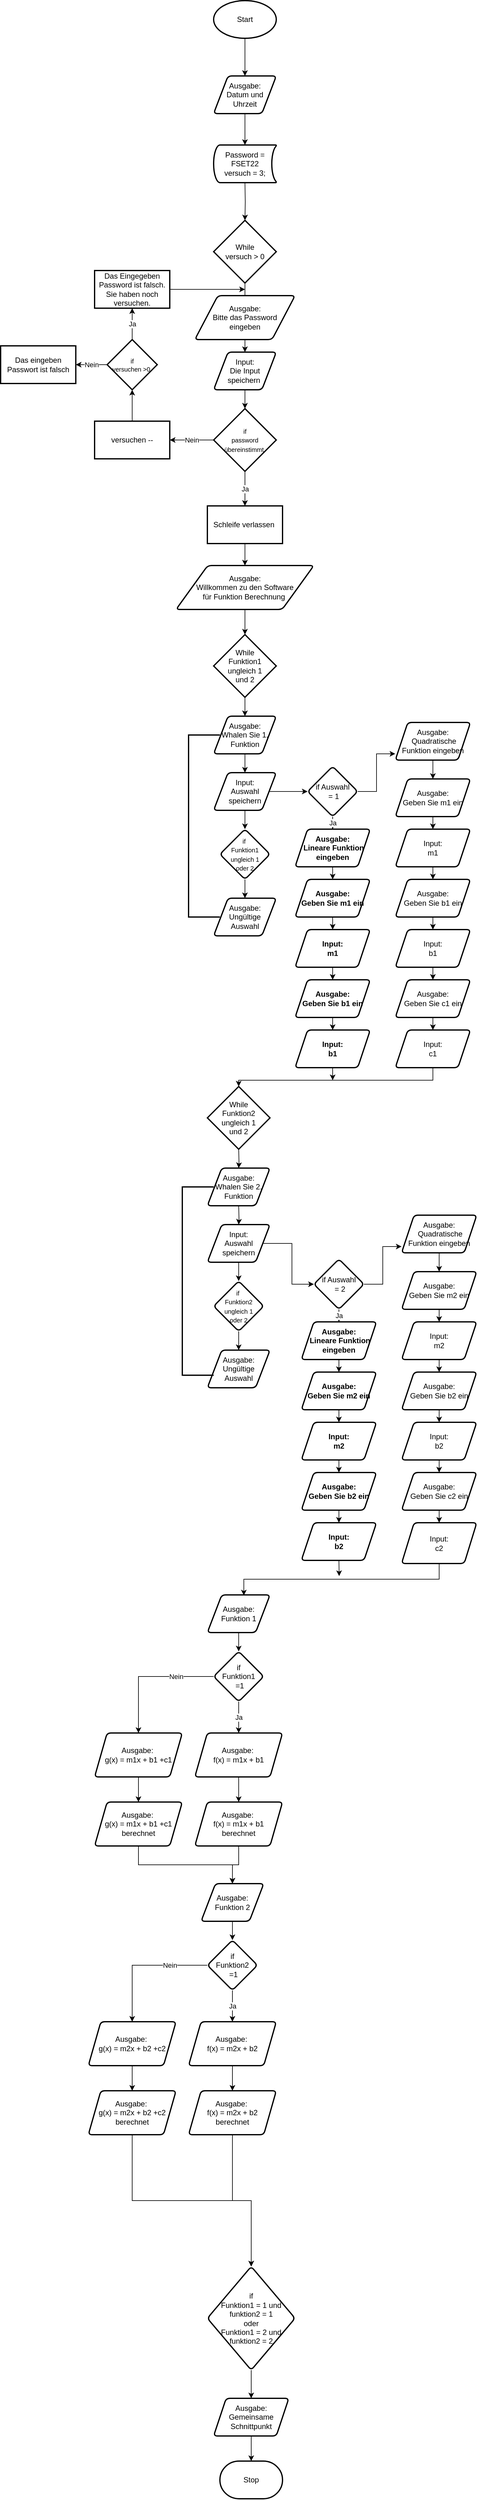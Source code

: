<mxfile version="22.1.11" type="github">
  <diagram id="C5RBs43oDa-KdzZeNtuy" name="Page-1">
    <mxGraphModel dx="954" dy="647" grid="1" gridSize="10" guides="1" tooltips="1" connect="1" arrows="1" fold="1" page="1" pageScale="1" pageWidth="827" pageHeight="1169" math="0" shadow="0">
      <root>
        <mxCell id="WIyWlLk6GJQsqaUBKTNV-0" />
        <mxCell id="WIyWlLk6GJQsqaUBKTNV-1" parent="WIyWlLk6GJQsqaUBKTNV-0" />
        <mxCell id="R0gnXD8ZNua9yusy4dfu-2" value="" style="edgeStyle=orthogonalEdgeStyle;rounded=0;orthogonalLoop=1;jettySize=auto;html=1;" edge="1" parent="WIyWlLk6GJQsqaUBKTNV-1" source="R0gnXD8ZNua9yusy4dfu-3">
          <mxGeometry relative="1" as="geometry">
            <mxPoint x="424" y="520" as="targetPoint" />
          </mxGeometry>
        </mxCell>
        <mxCell id="R0gnXD8ZNua9yusy4dfu-10" value="" style="edgeStyle=orthogonalEdgeStyle;rounded=0;orthogonalLoop=1;jettySize=auto;html=1;" edge="1" parent="WIyWlLk6GJQsqaUBKTNV-1" target="R0gnXD8ZNua9yusy4dfu-6">
          <mxGeometry relative="1" as="geometry">
            <mxPoint x="424" y="330" as="sourcePoint" />
          </mxGeometry>
        </mxCell>
        <mxCell id="R0gnXD8ZNua9yusy4dfu-5" value="" style="edgeStyle=orthogonalEdgeStyle;rounded=0;orthogonalLoop=1;jettySize=auto;html=1;" edge="1" parent="WIyWlLk6GJQsqaUBKTNV-1" source="R0gnXD8ZNua9yusy4dfu-7">
          <mxGeometry relative="1" as="geometry">
            <mxPoint x="424" y="690" as="targetPoint" />
          </mxGeometry>
        </mxCell>
        <mxCell id="R0gnXD8ZNua9yusy4dfu-6" value="While &lt;br&gt;versuch &amp;gt; 0" style="strokeWidth=2;html=1;shape=mxgraph.flowchart.decision;whiteSpace=wrap;" vertex="1" parent="WIyWlLk6GJQsqaUBKTNV-1">
          <mxGeometry x="374" y="390" width="100" height="100" as="geometry" />
        </mxCell>
        <mxCell id="R0gnXD8ZNua9yusy4dfu-8" value="" style="edgeStyle=orthogonalEdgeStyle;rounded=0;orthogonalLoop=1;jettySize=auto;html=1;" edge="1" parent="WIyWlLk6GJQsqaUBKTNV-1" source="R0gnXD8ZNua9yusy4dfu-3" target="R0gnXD8ZNua9yusy4dfu-7">
          <mxGeometry relative="1" as="geometry">
            <mxPoint x="424" y="580" as="sourcePoint" />
            <mxPoint x="434" y="750" as="targetPoint" />
          </mxGeometry>
        </mxCell>
        <mxCell id="R0gnXD8ZNua9yusy4dfu-7" value="Input:&lt;br&gt;Die Input speichern&amp;nbsp;" style="shape=parallelogram;html=1;strokeWidth=2;perimeter=parallelogramPerimeter;whiteSpace=wrap;rounded=1;arcSize=12;size=0.23;" vertex="1" parent="WIyWlLk6GJQsqaUBKTNV-1">
          <mxGeometry x="374" y="600" width="100" height="60" as="geometry" />
        </mxCell>
        <mxCell id="R0gnXD8ZNua9yusy4dfu-3" value="Ausgabe:&lt;br&gt;Bitte das Password &lt;br&gt;eingeben" style="shape=parallelogram;html=1;strokeWidth=2;perimeter=parallelogramPerimeter;whiteSpace=wrap;rounded=1;arcSize=12;size=0.23;" vertex="1" parent="WIyWlLk6GJQsqaUBKTNV-1">
          <mxGeometry x="344" y="510" width="160" height="70" as="geometry" />
        </mxCell>
        <mxCell id="R0gnXD8ZNua9yusy4dfu-13" value="Ja" style="edgeStyle=orthogonalEdgeStyle;rounded=0;orthogonalLoop=1;jettySize=auto;html=1;" edge="1" parent="WIyWlLk6GJQsqaUBKTNV-1" source="R0gnXD8ZNua9yusy4dfu-11" target="R0gnXD8ZNua9yusy4dfu-12">
          <mxGeometry relative="1" as="geometry" />
        </mxCell>
        <mxCell id="R0gnXD8ZNua9yusy4dfu-15" value="Nein" style="edgeStyle=orthogonalEdgeStyle;rounded=0;orthogonalLoop=1;jettySize=auto;html=1;" edge="1" parent="WIyWlLk6GJQsqaUBKTNV-1" source="R0gnXD8ZNua9yusy4dfu-11" target="R0gnXD8ZNua9yusy4dfu-14">
          <mxGeometry relative="1" as="geometry" />
        </mxCell>
        <mxCell id="R0gnXD8ZNua9yusy4dfu-11" value="&lt;font style=&quot;font-size: 10px;&quot;&gt;if&lt;br&gt;password übereinstimmt&amp;nbsp;&lt;/font&gt;" style="strokeWidth=2;html=1;shape=mxgraph.flowchart.decision;whiteSpace=wrap;" vertex="1" parent="WIyWlLk6GJQsqaUBKTNV-1">
          <mxGeometry x="374" y="690" width="100" height="100" as="geometry" />
        </mxCell>
        <mxCell id="R0gnXD8ZNua9yusy4dfu-24" value="" style="edgeStyle=orthogonalEdgeStyle;rounded=0;orthogonalLoop=1;jettySize=auto;html=1;" edge="1" parent="WIyWlLk6GJQsqaUBKTNV-1" source="R0gnXD8ZNua9yusy4dfu-12" target="R0gnXD8ZNua9yusy4dfu-23">
          <mxGeometry relative="1" as="geometry" />
        </mxCell>
        <mxCell id="R0gnXD8ZNua9yusy4dfu-12" value="Schleife verlassen&amp;nbsp;" style="whiteSpace=wrap;html=1;strokeWidth=2;" vertex="1" parent="WIyWlLk6GJQsqaUBKTNV-1">
          <mxGeometry x="364" y="845" width="120" height="60" as="geometry" />
        </mxCell>
        <mxCell id="R0gnXD8ZNua9yusy4dfu-17" value="" style="edgeStyle=orthogonalEdgeStyle;rounded=0;orthogonalLoop=1;jettySize=auto;html=1;" edge="1" parent="WIyWlLk6GJQsqaUBKTNV-1" source="R0gnXD8ZNua9yusy4dfu-14" target="R0gnXD8ZNua9yusy4dfu-16">
          <mxGeometry relative="1" as="geometry" />
        </mxCell>
        <mxCell id="R0gnXD8ZNua9yusy4dfu-14" value="versuchen --" style="whiteSpace=wrap;html=1;strokeWidth=2;" vertex="1" parent="WIyWlLk6GJQsqaUBKTNV-1">
          <mxGeometry x="184" y="710" width="120" height="60" as="geometry" />
        </mxCell>
        <mxCell id="R0gnXD8ZNua9yusy4dfu-19" value="Ja" style="edgeStyle=orthogonalEdgeStyle;rounded=0;orthogonalLoop=1;jettySize=auto;html=1;" edge="1" parent="WIyWlLk6GJQsqaUBKTNV-1" source="R0gnXD8ZNua9yusy4dfu-16" target="R0gnXD8ZNua9yusy4dfu-18">
          <mxGeometry relative="1" as="geometry" />
        </mxCell>
        <mxCell id="R0gnXD8ZNua9yusy4dfu-21" value="Nein" style="edgeStyle=orthogonalEdgeStyle;rounded=0;orthogonalLoop=1;jettySize=auto;html=1;" edge="1" parent="WIyWlLk6GJQsqaUBKTNV-1" source="R0gnXD8ZNua9yusy4dfu-16" target="R0gnXD8ZNua9yusy4dfu-20">
          <mxGeometry relative="1" as="geometry" />
        </mxCell>
        <mxCell id="R0gnXD8ZNua9yusy4dfu-16" value="&lt;div style=&quot;&quot;&gt;&lt;span style=&quot;font-size: 10px;&quot;&gt;if&lt;/span&gt;&lt;/div&gt;&lt;font style=&quot;font-size: 10px;&quot;&gt;&lt;div style=&quot;&quot;&gt;versuchen &amp;gt;0&amp;nbsp;&lt;/div&gt;&lt;/font&gt;" style="rhombus;whiteSpace=wrap;html=1;strokeWidth=2;align=center;" vertex="1" parent="WIyWlLk6GJQsqaUBKTNV-1">
          <mxGeometry x="204" y="580" width="80" height="80" as="geometry" />
        </mxCell>
        <mxCell id="R0gnXD8ZNua9yusy4dfu-22" style="edgeStyle=orthogonalEdgeStyle;rounded=0;orthogonalLoop=1;jettySize=auto;html=1;" edge="1" parent="WIyWlLk6GJQsqaUBKTNV-1" source="R0gnXD8ZNua9yusy4dfu-18">
          <mxGeometry relative="1" as="geometry">
            <mxPoint x="424" y="500" as="targetPoint" />
          </mxGeometry>
        </mxCell>
        <mxCell id="R0gnXD8ZNua9yusy4dfu-18" value="Das Eingegeben Password ist falsch. Sie haben noch versuchen." style="whiteSpace=wrap;html=1;strokeWidth=2;" vertex="1" parent="WIyWlLk6GJQsqaUBKTNV-1">
          <mxGeometry x="184" y="470" width="120" height="60" as="geometry" />
        </mxCell>
        <mxCell id="R0gnXD8ZNua9yusy4dfu-20" value="Das eingeben Passwort ist falsch&lt;br&gt;" style="whiteSpace=wrap;html=1;strokeWidth=2;" vertex="1" parent="WIyWlLk6GJQsqaUBKTNV-1">
          <mxGeometry x="34" y="590" width="120" height="60" as="geometry" />
        </mxCell>
        <mxCell id="R0gnXD8ZNua9yusy4dfu-26" value="" style="edgeStyle=orthogonalEdgeStyle;rounded=0;orthogonalLoop=1;jettySize=auto;html=1;" edge="1" parent="WIyWlLk6GJQsqaUBKTNV-1" source="R0gnXD8ZNua9yusy4dfu-23" target="R0gnXD8ZNua9yusy4dfu-25">
          <mxGeometry relative="1" as="geometry" />
        </mxCell>
        <mxCell id="R0gnXD8ZNua9yusy4dfu-23" value="&lt;font style=&quot;font-size: 12px;&quot;&gt;Ausgabe:&lt;br&gt;Willkommen zu den Software &lt;br&gt;für Funktion Berechnung&amp;nbsp;&lt;/font&gt;" style="shape=parallelogram;html=1;strokeWidth=2;perimeter=parallelogramPerimeter;whiteSpace=wrap;rounded=1;arcSize=12;size=0.23;" vertex="1" parent="WIyWlLk6GJQsqaUBKTNV-1">
          <mxGeometry x="314" y="940" width="220" height="70" as="geometry" />
        </mxCell>
        <mxCell id="R0gnXD8ZNua9yusy4dfu-28" value="" style="edgeStyle=orthogonalEdgeStyle;rounded=0;orthogonalLoop=1;jettySize=auto;html=1;" edge="1" parent="WIyWlLk6GJQsqaUBKTNV-1" source="R0gnXD8ZNua9yusy4dfu-25" target="R0gnXD8ZNua9yusy4dfu-27">
          <mxGeometry relative="1" as="geometry" />
        </mxCell>
        <mxCell id="R0gnXD8ZNua9yusy4dfu-25" value="&lt;font style=&quot;font-size: 12px;&quot;&gt;While &lt;br&gt;Funktion1&lt;br&gt;&lt;/font&gt;&lt;div style=&quot;&quot;&gt;&lt;font style=&quot;font-size: 12px;&quot;&gt;ungleich 1&lt;/font&gt;&lt;/div&gt;&lt;div style=&quot;&quot;&gt;&lt;font style=&quot;font-size: 12px;&quot;&gt;&amp;nbsp;und 2&amp;nbsp;&lt;/font&gt;&lt;/div&gt;" style="strokeWidth=2;html=1;shape=mxgraph.flowchart.decision;whiteSpace=wrap;align=center;" vertex="1" parent="WIyWlLk6GJQsqaUBKTNV-1">
          <mxGeometry x="374" y="1050" width="100" height="100" as="geometry" />
        </mxCell>
        <mxCell id="R0gnXD8ZNua9yusy4dfu-33" value="" style="edgeStyle=orthogonalEdgeStyle;rounded=0;orthogonalLoop=1;jettySize=auto;html=1;" edge="1" parent="WIyWlLk6GJQsqaUBKTNV-1" source="R0gnXD8ZNua9yusy4dfu-36" target="R0gnXD8ZNua9yusy4dfu-32">
          <mxGeometry relative="1" as="geometry" />
        </mxCell>
        <mxCell id="R0gnXD8ZNua9yusy4dfu-27" value="Ausgabe:&lt;br&gt;Whalen Sie 1. Funktion&lt;br&gt;" style="shape=parallelogram;html=1;strokeWidth=2;perimeter=parallelogramPerimeter;whiteSpace=wrap;rounded=1;arcSize=12;size=0.23;" vertex="1" parent="WIyWlLk6GJQsqaUBKTNV-1">
          <mxGeometry x="374" y="1180" width="100" height="60" as="geometry" />
        </mxCell>
        <mxCell id="R0gnXD8ZNua9yusy4dfu-35" value="" style="edgeStyle=orthogonalEdgeStyle;rounded=0;orthogonalLoop=1;jettySize=auto;html=1;" edge="1" parent="WIyWlLk6GJQsqaUBKTNV-1" source="R0gnXD8ZNua9yusy4dfu-32" target="R0gnXD8ZNua9yusy4dfu-34">
          <mxGeometry relative="1" as="geometry" />
        </mxCell>
        <mxCell id="R0gnXD8ZNua9yusy4dfu-32" value="&lt;font style=&quot;font-size: 10px;&quot;&gt;if&amp;nbsp;&lt;br&gt;Funktion1 ungleich 1&lt;br&gt;&amp;nbsp;oder 2&amp;nbsp;&lt;/font&gt;" style="rhombus;whiteSpace=wrap;html=1;strokeWidth=2;rounded=1;arcSize=12;" vertex="1" parent="WIyWlLk6GJQsqaUBKTNV-1">
          <mxGeometry x="384" y="1360" width="80" height="80" as="geometry" />
        </mxCell>
        <mxCell id="R0gnXD8ZNua9yusy4dfu-34" value="Ausgabe:&lt;br&gt;&lt;div style=&quot;&quot;&gt;Ungültige Auswahl&lt;/div&gt;" style="shape=parallelogram;html=1;strokeWidth=2;perimeter=parallelogramPerimeter;whiteSpace=wrap;rounded=1;arcSize=12;size=0.23;" vertex="1" parent="WIyWlLk6GJQsqaUBKTNV-1">
          <mxGeometry x="374" y="1470" width="100" height="60" as="geometry" />
        </mxCell>
        <mxCell id="R0gnXD8ZNua9yusy4dfu-37" value="" style="edgeStyle=orthogonalEdgeStyle;rounded=0;orthogonalLoop=1;jettySize=auto;html=1;" edge="1" parent="WIyWlLk6GJQsqaUBKTNV-1" source="R0gnXD8ZNua9yusy4dfu-27" target="R0gnXD8ZNua9yusy4dfu-36">
          <mxGeometry relative="1" as="geometry">
            <mxPoint x="424" y="1260" as="sourcePoint" />
            <mxPoint x="424" y="1330" as="targetPoint" />
          </mxGeometry>
        </mxCell>
        <mxCell id="R0gnXD8ZNua9yusy4dfu-48" value="" style="edgeStyle=orthogonalEdgeStyle;rounded=0;orthogonalLoop=1;jettySize=auto;html=1;" edge="1" parent="WIyWlLk6GJQsqaUBKTNV-1" source="R0gnXD8ZNua9yusy4dfu-36" target="R0gnXD8ZNua9yusy4dfu-47">
          <mxGeometry relative="1" as="geometry" />
        </mxCell>
        <mxCell id="R0gnXD8ZNua9yusy4dfu-36" value="Input:&lt;br&gt;Auswahl&lt;br&gt;&amp;nbsp;speichern&amp;nbsp;" style="shape=parallelogram;html=1;strokeWidth=2;perimeter=parallelogramPerimeter;whiteSpace=wrap;rounded=1;arcSize=12;size=0.23;" vertex="1" parent="WIyWlLk6GJQsqaUBKTNV-1">
          <mxGeometry x="374" y="1270" width="100" height="60" as="geometry" />
        </mxCell>
        <mxCell id="R0gnXD8ZNua9yusy4dfu-38" value="" style="edgeStyle=orthogonalEdgeStyle;rounded=0;orthogonalLoop=1;jettySize=auto;html=1;" edge="1" parent="WIyWlLk6GJQsqaUBKTNV-1" target="R0gnXD8ZNua9yusy4dfu-40">
          <mxGeometry relative="1" as="geometry">
            <mxPoint x="414" y="1870" as="sourcePoint" />
          </mxGeometry>
        </mxCell>
        <mxCell id="R0gnXD8ZNua9yusy4dfu-39" value="" style="edgeStyle=orthogonalEdgeStyle;rounded=0;orthogonalLoop=1;jettySize=auto;html=1;" edge="1" parent="WIyWlLk6GJQsqaUBKTNV-1" source="R0gnXD8ZNua9yusy4dfu-45" target="R0gnXD8ZNua9yusy4dfu-42">
          <mxGeometry relative="1" as="geometry" />
        </mxCell>
        <mxCell id="R0gnXD8ZNua9yusy4dfu-40" value="Ausgabe:&lt;br&gt;Whalen Sie 2. Funktion" style="shape=parallelogram;html=1;strokeWidth=2;perimeter=parallelogramPerimeter;whiteSpace=wrap;rounded=1;arcSize=12;size=0.23;" vertex="1" parent="WIyWlLk6GJQsqaUBKTNV-1">
          <mxGeometry x="364" y="1900" width="100" height="60" as="geometry" />
        </mxCell>
        <mxCell id="R0gnXD8ZNua9yusy4dfu-41" value="" style="edgeStyle=orthogonalEdgeStyle;rounded=0;orthogonalLoop=1;jettySize=auto;html=1;" edge="1" parent="WIyWlLk6GJQsqaUBKTNV-1" source="R0gnXD8ZNua9yusy4dfu-42" target="R0gnXD8ZNua9yusy4dfu-43">
          <mxGeometry relative="1" as="geometry" />
        </mxCell>
        <mxCell id="R0gnXD8ZNua9yusy4dfu-42" value="&lt;font style=&quot;font-size: 10px;&quot;&gt;if&amp;nbsp;&lt;br&gt;Funktion2 ungleich 1&lt;br&gt;&amp;nbsp;oder 2&amp;nbsp;&lt;/font&gt;" style="rhombus;whiteSpace=wrap;html=1;strokeWidth=2;rounded=1;arcSize=12;" vertex="1" parent="WIyWlLk6GJQsqaUBKTNV-1">
          <mxGeometry x="374" y="2080" width="80" height="80" as="geometry" />
        </mxCell>
        <mxCell id="R0gnXD8ZNua9yusy4dfu-43" value="Ausgabe:&lt;br&gt;&lt;div style=&quot;&quot;&gt;Ungültige Auswahl&lt;/div&gt;" style="shape=parallelogram;html=1;strokeWidth=2;perimeter=parallelogramPerimeter;whiteSpace=wrap;rounded=1;arcSize=12;size=0.23;" vertex="1" parent="WIyWlLk6GJQsqaUBKTNV-1">
          <mxGeometry x="364" y="2190" width="100" height="60" as="geometry" />
        </mxCell>
        <mxCell id="R0gnXD8ZNua9yusy4dfu-44" value="" style="edgeStyle=orthogonalEdgeStyle;rounded=0;orthogonalLoop=1;jettySize=auto;html=1;" edge="1" parent="WIyWlLk6GJQsqaUBKTNV-1" target="R0gnXD8ZNua9yusy4dfu-45">
          <mxGeometry relative="1" as="geometry">
            <mxPoint x="414" y="1960" as="sourcePoint" />
            <mxPoint x="414" y="2050" as="targetPoint" />
          </mxGeometry>
        </mxCell>
        <mxCell id="R0gnXD8ZNua9yusy4dfu-108" value="" style="edgeStyle=orthogonalEdgeStyle;rounded=0;orthogonalLoop=1;jettySize=auto;html=1;" edge="1" parent="WIyWlLk6GJQsqaUBKTNV-1" source="R0gnXD8ZNua9yusy4dfu-45" target="R0gnXD8ZNua9yusy4dfu-84">
          <mxGeometry relative="1" as="geometry" />
        </mxCell>
        <mxCell id="R0gnXD8ZNua9yusy4dfu-45" value="Input:&lt;br&gt;Auswahl&lt;br&gt;&amp;nbsp;speichern&amp;nbsp;" style="shape=parallelogram;html=1;strokeWidth=2;perimeter=parallelogramPerimeter;whiteSpace=wrap;rounded=1;arcSize=12;size=0.23;" vertex="1" parent="WIyWlLk6GJQsqaUBKTNV-1">
          <mxGeometry x="364" y="1990" width="100" height="60" as="geometry" />
        </mxCell>
        <mxCell id="R0gnXD8ZNua9yusy4dfu-46" value="&lt;font style=&quot;font-size: 12px;&quot;&gt;While &lt;br&gt;Funktion2&lt;br&gt;&lt;/font&gt;&lt;div style=&quot;&quot;&gt;&lt;font style=&quot;font-size: 12px;&quot;&gt;ungleich 1&lt;/font&gt;&lt;/div&gt;&lt;div style=&quot;&quot;&gt;&lt;font style=&quot;font-size: 12px;&quot;&gt;&amp;nbsp;und 2&amp;nbsp;&lt;/font&gt;&lt;/div&gt;" style="strokeWidth=2;html=1;shape=mxgraph.flowchart.decision;whiteSpace=wrap;align=center;" vertex="1" parent="WIyWlLk6GJQsqaUBKTNV-1">
          <mxGeometry x="364" y="1770" width="100" height="100" as="geometry" />
        </mxCell>
        <mxCell id="R0gnXD8ZNua9yusy4dfu-50" value="Ja" style="edgeStyle=orthogonalEdgeStyle;rounded=0;orthogonalLoop=1;jettySize=auto;html=1;" edge="1" parent="WIyWlLk6GJQsqaUBKTNV-1" source="R0gnXD8ZNua9yusy4dfu-47" target="R0gnXD8ZNua9yusy4dfu-49">
          <mxGeometry relative="1" as="geometry" />
        </mxCell>
        <mxCell id="R0gnXD8ZNua9yusy4dfu-47" value="if Auswahl&lt;br&gt;&amp;nbsp;= 1" style="rhombus;whiteSpace=wrap;html=1;strokeWidth=2;rounded=1;arcSize=12;" vertex="1" parent="WIyWlLk6GJQsqaUBKTNV-1">
          <mxGeometry x="524" y="1260" width="80" height="80" as="geometry" />
        </mxCell>
        <mxCell id="R0gnXD8ZNua9yusy4dfu-52" value="" style="edgeStyle=orthogonalEdgeStyle;rounded=0;orthogonalLoop=1;jettySize=auto;html=1;fontStyle=1" edge="1" parent="WIyWlLk6GJQsqaUBKTNV-1" source="R0gnXD8ZNua9yusy4dfu-49" target="R0gnXD8ZNua9yusy4dfu-51">
          <mxGeometry relative="1" as="geometry" />
        </mxCell>
        <mxCell id="R0gnXD8ZNua9yusy4dfu-49" value="Ausgabe:&lt;br&gt;&amp;nbsp;Lineare Funktion eingeben" style="shape=parallelogram;perimeter=parallelogramPerimeter;whiteSpace=wrap;html=1;fixedSize=1;strokeWidth=2;rounded=1;arcSize=12;fontStyle=1" vertex="1" parent="WIyWlLk6GJQsqaUBKTNV-1">
          <mxGeometry x="504" y="1360" width="120" height="60" as="geometry" />
        </mxCell>
        <mxCell id="R0gnXD8ZNua9yusy4dfu-54" value="" style="edgeStyle=orthogonalEdgeStyle;rounded=0;orthogonalLoop=1;jettySize=auto;html=1;fontStyle=1" edge="1" parent="WIyWlLk6GJQsqaUBKTNV-1" source="R0gnXD8ZNua9yusy4dfu-51" target="R0gnXD8ZNua9yusy4dfu-53">
          <mxGeometry relative="1" as="geometry" />
        </mxCell>
        <mxCell id="R0gnXD8ZNua9yusy4dfu-51" value="Ausgabe:&lt;br&gt;Geben Sie m1 ein" style="shape=parallelogram;perimeter=parallelogramPerimeter;whiteSpace=wrap;html=1;fixedSize=1;strokeWidth=2;rounded=1;arcSize=12;fontStyle=1" vertex="1" parent="WIyWlLk6GJQsqaUBKTNV-1">
          <mxGeometry x="504" y="1440" width="120" height="60" as="geometry" />
        </mxCell>
        <mxCell id="R0gnXD8ZNua9yusy4dfu-58" value="" style="edgeStyle=orthogonalEdgeStyle;rounded=0;orthogonalLoop=1;jettySize=auto;html=1;fontStyle=1" edge="1" parent="WIyWlLk6GJQsqaUBKTNV-1" source="R0gnXD8ZNua9yusy4dfu-53" target="R0gnXD8ZNua9yusy4dfu-56">
          <mxGeometry relative="1" as="geometry" />
        </mxCell>
        <mxCell id="R0gnXD8ZNua9yusy4dfu-53" value="Input:&lt;br&gt;m1" style="shape=parallelogram;perimeter=parallelogramPerimeter;whiteSpace=wrap;html=1;fixedSize=1;strokeWidth=2;rounded=1;arcSize=12;fontStyle=1" vertex="1" parent="WIyWlLk6GJQsqaUBKTNV-1">
          <mxGeometry x="504" y="1520" width="120" height="60" as="geometry" />
        </mxCell>
        <mxCell id="R0gnXD8ZNua9yusy4dfu-55" value="" style="edgeStyle=orthogonalEdgeStyle;rounded=0;orthogonalLoop=1;jettySize=auto;html=1;fontStyle=1" edge="1" parent="WIyWlLk6GJQsqaUBKTNV-1" source="R0gnXD8ZNua9yusy4dfu-56" target="R0gnXD8ZNua9yusy4dfu-57">
          <mxGeometry relative="1" as="geometry" />
        </mxCell>
        <mxCell id="R0gnXD8ZNua9yusy4dfu-56" value="Ausgabe:&lt;br&gt;Geben Sie b1 ein" style="shape=parallelogram;perimeter=parallelogramPerimeter;whiteSpace=wrap;html=1;fixedSize=1;strokeWidth=2;rounded=1;arcSize=12;fontStyle=1" vertex="1" parent="WIyWlLk6GJQsqaUBKTNV-1">
          <mxGeometry x="504" y="1600" width="120" height="60" as="geometry" />
        </mxCell>
        <mxCell id="R0gnXD8ZNua9yusy4dfu-112" style="edgeStyle=orthogonalEdgeStyle;rounded=0;orthogonalLoop=1;jettySize=auto;html=1;exitX=0.5;exitY=1;exitDx=0;exitDy=0;" edge="1" parent="WIyWlLk6GJQsqaUBKTNV-1" source="R0gnXD8ZNua9yusy4dfu-57">
          <mxGeometry relative="1" as="geometry">
            <mxPoint x="564" y="1760" as="targetPoint" />
          </mxGeometry>
        </mxCell>
        <mxCell id="R0gnXD8ZNua9yusy4dfu-57" value="Input:&lt;br&gt;b1" style="shape=parallelogram;perimeter=parallelogramPerimeter;whiteSpace=wrap;html=1;fixedSize=1;strokeWidth=2;rounded=1;arcSize=12;fontStyle=1" vertex="1" parent="WIyWlLk6GJQsqaUBKTNV-1">
          <mxGeometry x="504" y="1680" width="120" height="60" as="geometry" />
        </mxCell>
        <mxCell id="R0gnXD8ZNua9yusy4dfu-75" value="" style="edgeStyle=orthogonalEdgeStyle;rounded=0;orthogonalLoop=1;jettySize=auto;html=1;" edge="1" parent="WIyWlLk6GJQsqaUBKTNV-1" source="R0gnXD8ZNua9yusy4dfu-59">
          <mxGeometry relative="1" as="geometry">
            <mxPoint x="724" y="1280" as="targetPoint" />
          </mxGeometry>
        </mxCell>
        <mxCell id="R0gnXD8ZNua9yusy4dfu-59" value="Ausgabe:&lt;br style=&quot;border-color: var(--border-color);&quot;&gt;&amp;nbsp;Quadratische Funktion eingeben" style="shape=parallelogram;perimeter=parallelogramPerimeter;whiteSpace=wrap;html=1;fixedSize=1;strokeWidth=2;rounded=1;arcSize=12;" vertex="1" parent="WIyWlLk6GJQsqaUBKTNV-1">
          <mxGeometry x="664" y="1190" width="120" height="60" as="geometry" />
        </mxCell>
        <mxCell id="R0gnXD8ZNua9yusy4dfu-67" value="" style="edgeStyle=orthogonalEdgeStyle;rounded=0;orthogonalLoop=1;jettySize=auto;html=1;" edge="1" parent="WIyWlLk6GJQsqaUBKTNV-1" source="R0gnXD8ZNua9yusy4dfu-68" target="R0gnXD8ZNua9yusy4dfu-70">
          <mxGeometry relative="1" as="geometry" />
        </mxCell>
        <mxCell id="R0gnXD8ZNua9yusy4dfu-68" value="Ausgabe:&lt;br&gt;Geben Sie m1 ein" style="shape=parallelogram;perimeter=parallelogramPerimeter;whiteSpace=wrap;html=1;fixedSize=1;strokeWidth=2;rounded=1;arcSize=12;" vertex="1" parent="WIyWlLk6GJQsqaUBKTNV-1">
          <mxGeometry x="664" y="1280" width="120" height="60" as="geometry" />
        </mxCell>
        <mxCell id="R0gnXD8ZNua9yusy4dfu-69" value="" style="edgeStyle=orthogonalEdgeStyle;rounded=0;orthogonalLoop=1;jettySize=auto;html=1;" edge="1" parent="WIyWlLk6GJQsqaUBKTNV-1" source="R0gnXD8ZNua9yusy4dfu-70" target="R0gnXD8ZNua9yusy4dfu-72">
          <mxGeometry relative="1" as="geometry" />
        </mxCell>
        <mxCell id="R0gnXD8ZNua9yusy4dfu-70" value="Input:&lt;br&gt;m1" style="shape=parallelogram;perimeter=parallelogramPerimeter;whiteSpace=wrap;html=1;fixedSize=1;strokeWidth=2;rounded=1;arcSize=12;" vertex="1" parent="WIyWlLk6GJQsqaUBKTNV-1">
          <mxGeometry x="664" y="1360" width="120" height="60" as="geometry" />
        </mxCell>
        <mxCell id="R0gnXD8ZNua9yusy4dfu-71" value="" style="edgeStyle=orthogonalEdgeStyle;rounded=0;orthogonalLoop=1;jettySize=auto;html=1;" edge="1" parent="WIyWlLk6GJQsqaUBKTNV-1" source="R0gnXD8ZNua9yusy4dfu-72" target="R0gnXD8ZNua9yusy4dfu-73">
          <mxGeometry relative="1" as="geometry" />
        </mxCell>
        <mxCell id="R0gnXD8ZNua9yusy4dfu-72" value="Ausgabe:&lt;br&gt;Geben Sie b1 ein" style="shape=parallelogram;perimeter=parallelogramPerimeter;whiteSpace=wrap;html=1;fixedSize=1;strokeWidth=2;rounded=1;arcSize=12;" vertex="1" parent="WIyWlLk6GJQsqaUBKTNV-1">
          <mxGeometry x="664" y="1440" width="120" height="60" as="geometry" />
        </mxCell>
        <mxCell id="R0gnXD8ZNua9yusy4dfu-79" value="" style="edgeStyle=orthogonalEdgeStyle;rounded=0;orthogonalLoop=1;jettySize=auto;html=1;" edge="1" parent="WIyWlLk6GJQsqaUBKTNV-1" source="R0gnXD8ZNua9yusy4dfu-73" target="R0gnXD8ZNua9yusy4dfu-77">
          <mxGeometry relative="1" as="geometry" />
        </mxCell>
        <mxCell id="R0gnXD8ZNua9yusy4dfu-73" value="Input:&lt;br&gt;b1" style="shape=parallelogram;perimeter=parallelogramPerimeter;whiteSpace=wrap;html=1;fixedSize=1;strokeWidth=2;rounded=1;arcSize=12;" vertex="1" parent="WIyWlLk6GJQsqaUBKTNV-1">
          <mxGeometry x="664" y="1520" width="120" height="60" as="geometry" />
        </mxCell>
        <mxCell id="R0gnXD8ZNua9yusy4dfu-76" value="" style="edgeStyle=orthogonalEdgeStyle;rounded=0;orthogonalLoop=1;jettySize=auto;html=1;" edge="1" parent="WIyWlLk6GJQsqaUBKTNV-1" source="R0gnXD8ZNua9yusy4dfu-77" target="R0gnXD8ZNua9yusy4dfu-78">
          <mxGeometry relative="1" as="geometry" />
        </mxCell>
        <mxCell id="R0gnXD8ZNua9yusy4dfu-77" value="Ausgabe:&lt;br&gt;Geben Sie c1 ein" style="shape=parallelogram;perimeter=parallelogramPerimeter;whiteSpace=wrap;html=1;fixedSize=1;strokeWidth=2;rounded=1;arcSize=12;" vertex="1" parent="WIyWlLk6GJQsqaUBKTNV-1">
          <mxGeometry x="664" y="1600" width="120" height="60" as="geometry" />
        </mxCell>
        <mxCell id="R0gnXD8ZNua9yusy4dfu-78" value="Input:&lt;br&gt;c1" style="shape=parallelogram;perimeter=parallelogramPerimeter;whiteSpace=wrap;html=1;fixedSize=1;strokeWidth=2;rounded=1;arcSize=12;" vertex="1" parent="WIyWlLk6GJQsqaUBKTNV-1">
          <mxGeometry x="664" y="1680" width="120" height="60" as="geometry" />
        </mxCell>
        <mxCell id="R0gnXD8ZNua9yusy4dfu-82" style="edgeStyle=orthogonalEdgeStyle;rounded=0;orthogonalLoop=1;jettySize=auto;html=1;entryX=0;entryY=0.833;entryDx=0;entryDy=0;entryPerimeter=0;" edge="1" parent="WIyWlLk6GJQsqaUBKTNV-1" source="R0gnXD8ZNua9yusy4dfu-47" target="R0gnXD8ZNua9yusy4dfu-59">
          <mxGeometry relative="1" as="geometry" />
        </mxCell>
        <mxCell id="R0gnXD8ZNua9yusy4dfu-83" value="Ja" style="edgeStyle=orthogonalEdgeStyle;rounded=0;orthogonalLoop=1;jettySize=auto;html=1;" edge="1" parent="WIyWlLk6GJQsqaUBKTNV-1" source="R0gnXD8ZNua9yusy4dfu-84" target="R0gnXD8ZNua9yusy4dfu-86">
          <mxGeometry relative="1" as="geometry" />
        </mxCell>
        <mxCell id="R0gnXD8ZNua9yusy4dfu-84" value="if Auswahl&lt;br&gt;&amp;nbsp;= 2" style="rhombus;whiteSpace=wrap;html=1;strokeWidth=2;rounded=1;arcSize=12;" vertex="1" parent="WIyWlLk6GJQsqaUBKTNV-1">
          <mxGeometry x="534" y="2045" width="80" height="80" as="geometry" />
        </mxCell>
        <mxCell id="R0gnXD8ZNua9yusy4dfu-85" value="" style="edgeStyle=orthogonalEdgeStyle;rounded=0;orthogonalLoop=1;jettySize=auto;html=1;fontStyle=1" edge="1" parent="WIyWlLk6GJQsqaUBKTNV-1" source="R0gnXD8ZNua9yusy4dfu-86" target="R0gnXD8ZNua9yusy4dfu-88">
          <mxGeometry relative="1" as="geometry" />
        </mxCell>
        <mxCell id="R0gnXD8ZNua9yusy4dfu-86" value="Ausgabe:&lt;br&gt;&amp;nbsp;Lineare Funktion eingeben" style="shape=parallelogram;perimeter=parallelogramPerimeter;whiteSpace=wrap;html=1;fixedSize=1;strokeWidth=2;rounded=1;arcSize=12;fontStyle=1" vertex="1" parent="WIyWlLk6GJQsqaUBKTNV-1">
          <mxGeometry x="514" y="2145" width="120" height="60" as="geometry" />
        </mxCell>
        <mxCell id="R0gnXD8ZNua9yusy4dfu-87" value="" style="edgeStyle=orthogonalEdgeStyle;rounded=0;orthogonalLoop=1;jettySize=auto;html=1;fontStyle=1" edge="1" parent="WIyWlLk6GJQsqaUBKTNV-1" source="R0gnXD8ZNua9yusy4dfu-88" target="R0gnXD8ZNua9yusy4dfu-90">
          <mxGeometry relative="1" as="geometry" />
        </mxCell>
        <mxCell id="R0gnXD8ZNua9yusy4dfu-88" value="Ausgabe:&lt;br&gt;Geben Sie m2 ein" style="shape=parallelogram;perimeter=parallelogramPerimeter;whiteSpace=wrap;html=1;fixedSize=1;strokeWidth=2;rounded=1;arcSize=12;fontStyle=1" vertex="1" parent="WIyWlLk6GJQsqaUBKTNV-1">
          <mxGeometry x="514" y="2225" width="120" height="60" as="geometry" />
        </mxCell>
        <mxCell id="R0gnXD8ZNua9yusy4dfu-89" value="" style="edgeStyle=orthogonalEdgeStyle;rounded=0;orthogonalLoop=1;jettySize=auto;html=1;fontStyle=1" edge="1" parent="WIyWlLk6GJQsqaUBKTNV-1" source="R0gnXD8ZNua9yusy4dfu-90" target="R0gnXD8ZNua9yusy4dfu-92">
          <mxGeometry relative="1" as="geometry" />
        </mxCell>
        <mxCell id="R0gnXD8ZNua9yusy4dfu-90" value="Input:&lt;br&gt;m2" style="shape=parallelogram;perimeter=parallelogramPerimeter;whiteSpace=wrap;html=1;fixedSize=1;strokeWidth=2;rounded=1;arcSize=12;fontStyle=1" vertex="1" parent="WIyWlLk6GJQsqaUBKTNV-1">
          <mxGeometry x="514" y="2305" width="120" height="60" as="geometry" />
        </mxCell>
        <mxCell id="R0gnXD8ZNua9yusy4dfu-91" value="" style="edgeStyle=orthogonalEdgeStyle;rounded=0;orthogonalLoop=1;jettySize=auto;html=1;fontStyle=1" edge="1" parent="WIyWlLk6GJQsqaUBKTNV-1" source="R0gnXD8ZNua9yusy4dfu-92" target="R0gnXD8ZNua9yusy4dfu-93">
          <mxGeometry relative="1" as="geometry" />
        </mxCell>
        <mxCell id="R0gnXD8ZNua9yusy4dfu-92" value="Ausgabe:&lt;br&gt;Geben Sie b2 ein" style="shape=parallelogram;perimeter=parallelogramPerimeter;whiteSpace=wrap;html=1;fixedSize=1;strokeWidth=2;rounded=1;arcSize=12;fontStyle=1" vertex="1" parent="WIyWlLk6GJQsqaUBKTNV-1">
          <mxGeometry x="514" y="2385" width="120" height="60" as="geometry" />
        </mxCell>
        <mxCell id="R0gnXD8ZNua9yusy4dfu-117" style="edgeStyle=orthogonalEdgeStyle;rounded=0;orthogonalLoop=1;jettySize=auto;html=1;exitX=0.5;exitY=1;exitDx=0;exitDy=0;" edge="1" parent="WIyWlLk6GJQsqaUBKTNV-1" source="R0gnXD8ZNua9yusy4dfu-93">
          <mxGeometry relative="1" as="geometry">
            <mxPoint x="574.391" y="2550" as="targetPoint" />
          </mxGeometry>
        </mxCell>
        <mxCell id="R0gnXD8ZNua9yusy4dfu-93" value="Input:&lt;br&gt;b2" style="shape=parallelogram;perimeter=parallelogramPerimeter;whiteSpace=wrap;html=1;fixedSize=1;strokeWidth=2;rounded=1;arcSize=12;fontStyle=1" vertex="1" parent="WIyWlLk6GJQsqaUBKTNV-1">
          <mxGeometry x="514" y="2465" width="120" height="60" as="geometry" />
        </mxCell>
        <mxCell id="R0gnXD8ZNua9yusy4dfu-94" value="" style="edgeStyle=orthogonalEdgeStyle;rounded=0;orthogonalLoop=1;jettySize=auto;html=1;" edge="1" parent="WIyWlLk6GJQsqaUBKTNV-1" source="R0gnXD8ZNua9yusy4dfu-95">
          <mxGeometry relative="1" as="geometry">
            <mxPoint x="734" y="2065" as="targetPoint" />
          </mxGeometry>
        </mxCell>
        <mxCell id="R0gnXD8ZNua9yusy4dfu-95" value="Ausgabe:&lt;br style=&quot;border-color: var(--border-color);&quot;&gt;&amp;nbsp;Quadratische Funktion eingeben" style="shape=parallelogram;perimeter=parallelogramPerimeter;whiteSpace=wrap;html=1;fixedSize=1;strokeWidth=2;rounded=1;arcSize=12;" vertex="1" parent="WIyWlLk6GJQsqaUBKTNV-1">
          <mxGeometry x="674" y="1975" width="120" height="60" as="geometry" />
        </mxCell>
        <mxCell id="R0gnXD8ZNua9yusy4dfu-96" value="" style="edgeStyle=orthogonalEdgeStyle;rounded=0;orthogonalLoop=1;jettySize=auto;html=1;" edge="1" parent="WIyWlLk6GJQsqaUBKTNV-1" source="R0gnXD8ZNua9yusy4dfu-97" target="R0gnXD8ZNua9yusy4dfu-99">
          <mxGeometry relative="1" as="geometry" />
        </mxCell>
        <mxCell id="R0gnXD8ZNua9yusy4dfu-97" value="Ausgabe:&lt;br&gt;Geben Sie m2 ein" style="shape=parallelogram;perimeter=parallelogramPerimeter;whiteSpace=wrap;html=1;fixedSize=1;strokeWidth=2;rounded=1;arcSize=12;" vertex="1" parent="WIyWlLk6GJQsqaUBKTNV-1">
          <mxGeometry x="674" y="2065" width="120" height="60" as="geometry" />
        </mxCell>
        <mxCell id="R0gnXD8ZNua9yusy4dfu-98" value="" style="edgeStyle=orthogonalEdgeStyle;rounded=0;orthogonalLoop=1;jettySize=auto;html=1;" edge="1" parent="WIyWlLk6GJQsqaUBKTNV-1" source="R0gnXD8ZNua9yusy4dfu-99" target="R0gnXD8ZNua9yusy4dfu-101">
          <mxGeometry relative="1" as="geometry" />
        </mxCell>
        <mxCell id="R0gnXD8ZNua9yusy4dfu-99" value="Input:&lt;br&gt;m2" style="shape=parallelogram;perimeter=parallelogramPerimeter;whiteSpace=wrap;html=1;fixedSize=1;strokeWidth=2;rounded=1;arcSize=12;" vertex="1" parent="WIyWlLk6GJQsqaUBKTNV-1">
          <mxGeometry x="674" y="2145" width="120" height="60" as="geometry" />
        </mxCell>
        <mxCell id="R0gnXD8ZNua9yusy4dfu-100" value="" style="edgeStyle=orthogonalEdgeStyle;rounded=0;orthogonalLoop=1;jettySize=auto;html=1;" edge="1" parent="WIyWlLk6GJQsqaUBKTNV-1" source="R0gnXD8ZNua9yusy4dfu-101" target="R0gnXD8ZNua9yusy4dfu-103">
          <mxGeometry relative="1" as="geometry" />
        </mxCell>
        <mxCell id="R0gnXD8ZNua9yusy4dfu-101" value="Ausgabe:&lt;br&gt;Geben Sie b2 ein" style="shape=parallelogram;perimeter=parallelogramPerimeter;whiteSpace=wrap;html=1;fixedSize=1;strokeWidth=2;rounded=1;arcSize=12;" vertex="1" parent="WIyWlLk6GJQsqaUBKTNV-1">
          <mxGeometry x="674" y="2225" width="120" height="60" as="geometry" />
        </mxCell>
        <mxCell id="R0gnXD8ZNua9yusy4dfu-102" value="" style="edgeStyle=orthogonalEdgeStyle;rounded=0;orthogonalLoop=1;jettySize=auto;html=1;" edge="1" parent="WIyWlLk6GJQsqaUBKTNV-1" source="R0gnXD8ZNua9yusy4dfu-103" target="R0gnXD8ZNua9yusy4dfu-105">
          <mxGeometry relative="1" as="geometry" />
        </mxCell>
        <mxCell id="R0gnXD8ZNua9yusy4dfu-103" value="Input:&lt;br&gt;b2" style="shape=parallelogram;perimeter=parallelogramPerimeter;whiteSpace=wrap;html=1;fixedSize=1;strokeWidth=2;rounded=1;arcSize=12;" vertex="1" parent="WIyWlLk6GJQsqaUBKTNV-1">
          <mxGeometry x="674" y="2305" width="120" height="60" as="geometry" />
        </mxCell>
        <mxCell id="R0gnXD8ZNua9yusy4dfu-104" value="" style="edgeStyle=orthogonalEdgeStyle;rounded=0;orthogonalLoop=1;jettySize=auto;html=1;" edge="1" parent="WIyWlLk6GJQsqaUBKTNV-1" source="R0gnXD8ZNua9yusy4dfu-105" target="R0gnXD8ZNua9yusy4dfu-106">
          <mxGeometry relative="1" as="geometry" />
        </mxCell>
        <mxCell id="R0gnXD8ZNua9yusy4dfu-105" value="Ausgabe:&lt;br&gt;Geben Sie c2 ein" style="shape=parallelogram;perimeter=parallelogramPerimeter;whiteSpace=wrap;html=1;fixedSize=1;strokeWidth=2;rounded=1;arcSize=12;" vertex="1" parent="WIyWlLk6GJQsqaUBKTNV-1">
          <mxGeometry x="674" y="2385" width="120" height="60" as="geometry" />
        </mxCell>
        <mxCell id="R0gnXD8ZNua9yusy4dfu-106" value="Input:&lt;br&gt;c2" style="shape=parallelogram;perimeter=parallelogramPerimeter;whiteSpace=wrap;html=1;fixedSize=1;strokeWidth=2;rounded=1;arcSize=12;" vertex="1" parent="WIyWlLk6GJQsqaUBKTNV-1">
          <mxGeometry x="674" y="2465" width="120" height="65" as="geometry" />
        </mxCell>
        <mxCell id="R0gnXD8ZNua9yusy4dfu-107" style="edgeStyle=orthogonalEdgeStyle;rounded=0;orthogonalLoop=1;jettySize=auto;html=1;entryX=0;entryY=0.833;entryDx=0;entryDy=0;entryPerimeter=0;" edge="1" parent="WIyWlLk6GJQsqaUBKTNV-1" source="R0gnXD8ZNua9yusy4dfu-84" target="R0gnXD8ZNua9yusy4dfu-95">
          <mxGeometry relative="1" as="geometry" />
        </mxCell>
        <mxCell id="R0gnXD8ZNua9yusy4dfu-110" value="" style="strokeWidth=2;html=1;shape=mxgraph.flowchart.annotation_1;align=left;pointerEvents=1;" vertex="1" parent="WIyWlLk6GJQsqaUBKTNV-1">
          <mxGeometry x="334" y="1210" width="50" height="290" as="geometry" />
        </mxCell>
        <mxCell id="R0gnXD8ZNua9yusy4dfu-113" style="edgeStyle=orthogonalEdgeStyle;rounded=0;orthogonalLoop=1;jettySize=auto;html=1;exitX=0.5;exitY=1;exitDx=0;exitDy=0;entryX=0.5;entryY=0;entryDx=0;entryDy=0;entryPerimeter=0;" edge="1" parent="WIyWlLk6GJQsqaUBKTNV-1" source="R0gnXD8ZNua9yusy4dfu-78" target="R0gnXD8ZNua9yusy4dfu-46">
          <mxGeometry relative="1" as="geometry">
            <Array as="points">
              <mxPoint x="724" y="1760" />
              <mxPoint x="414" y="1760" />
            </Array>
          </mxGeometry>
        </mxCell>
        <mxCell id="R0gnXD8ZNua9yusy4dfu-114" value="" style="strokeWidth=2;html=1;shape=mxgraph.flowchart.annotation_1;align=left;pointerEvents=1;" vertex="1" parent="WIyWlLk6GJQsqaUBKTNV-1">
          <mxGeometry x="324" y="1930" width="50" height="300" as="geometry" />
        </mxCell>
        <mxCell id="R0gnXD8ZNua9yusy4dfu-119" value="" style="edgeStyle=orthogonalEdgeStyle;rounded=0;orthogonalLoop=1;jettySize=auto;html=1;" edge="1" parent="WIyWlLk6GJQsqaUBKTNV-1" source="R0gnXD8ZNua9yusy4dfu-115" target="R0gnXD8ZNua9yusy4dfu-118">
          <mxGeometry relative="1" as="geometry" />
        </mxCell>
        <mxCell id="R0gnXD8ZNua9yusy4dfu-115" value="Ausgabe:&lt;br&gt;Funktion 1" style="shape=parallelogram;html=1;strokeWidth=2;perimeter=parallelogramPerimeter;whiteSpace=wrap;rounded=1;arcSize=12;size=0.23;" vertex="1" parent="WIyWlLk6GJQsqaUBKTNV-1">
          <mxGeometry x="364" y="2580" width="100" height="60" as="geometry" />
        </mxCell>
        <mxCell id="R0gnXD8ZNua9yusy4dfu-116" style="edgeStyle=orthogonalEdgeStyle;rounded=0;orthogonalLoop=1;jettySize=auto;html=1;exitX=0.5;exitY=1;exitDx=0;exitDy=0;entryX=0.582;entryY=0.015;entryDx=0;entryDy=0;entryPerimeter=0;" edge="1" parent="WIyWlLk6GJQsqaUBKTNV-1" source="R0gnXD8ZNua9yusy4dfu-106" target="R0gnXD8ZNua9yusy4dfu-115">
          <mxGeometry relative="1" as="geometry" />
        </mxCell>
        <mxCell id="R0gnXD8ZNua9yusy4dfu-121" value="Ja" style="edgeStyle=orthogonalEdgeStyle;rounded=0;orthogonalLoop=1;jettySize=auto;html=1;" edge="1" parent="WIyWlLk6GJQsqaUBKTNV-1" source="R0gnXD8ZNua9yusy4dfu-118" target="R0gnXD8ZNua9yusy4dfu-120">
          <mxGeometry relative="1" as="geometry" />
        </mxCell>
        <mxCell id="R0gnXD8ZNua9yusy4dfu-123" value="Nein" style="edgeStyle=orthogonalEdgeStyle;rounded=0;orthogonalLoop=1;jettySize=auto;html=1;exitX=0;exitY=0.5;exitDx=0;exitDy=0;entryX=0.5;entryY=0;entryDx=0;entryDy=0;" edge="1" parent="WIyWlLk6GJQsqaUBKTNV-1" source="R0gnXD8ZNua9yusy4dfu-118" target="R0gnXD8ZNua9yusy4dfu-122">
          <mxGeometry x="-0.429" relative="1" as="geometry">
            <mxPoint as="offset" />
          </mxGeometry>
        </mxCell>
        <mxCell id="R0gnXD8ZNua9yusy4dfu-118" value="if&lt;br&gt;&amp;nbsp;Funktion1&amp;nbsp;&lt;br&gt;&amp;nbsp;=1" style="rhombus;whiteSpace=wrap;html=1;strokeWidth=2;rounded=1;arcSize=12;" vertex="1" parent="WIyWlLk6GJQsqaUBKTNV-1">
          <mxGeometry x="374" y="2670" width="80" height="80" as="geometry" />
        </mxCell>
        <mxCell id="R0gnXD8ZNua9yusy4dfu-126" value="" style="edgeStyle=orthogonalEdgeStyle;rounded=0;orthogonalLoop=1;jettySize=auto;html=1;" edge="1" parent="WIyWlLk6GJQsqaUBKTNV-1" source="R0gnXD8ZNua9yusy4dfu-120" target="R0gnXD8ZNua9yusy4dfu-125">
          <mxGeometry relative="1" as="geometry" />
        </mxCell>
        <mxCell id="R0gnXD8ZNua9yusy4dfu-120" value="Ausgabe:&amp;nbsp;&lt;br&gt;f(x) = m1x + b1&lt;br&gt;" style="shape=parallelogram;perimeter=parallelogramPerimeter;whiteSpace=wrap;html=1;fixedSize=1;strokeWidth=2;rounded=1;arcSize=12;" vertex="1" parent="WIyWlLk6GJQsqaUBKTNV-1">
          <mxGeometry x="344" y="2800" width="140" height="70" as="geometry" />
        </mxCell>
        <mxCell id="R0gnXD8ZNua9yusy4dfu-128" value="" style="edgeStyle=orthogonalEdgeStyle;rounded=0;orthogonalLoop=1;jettySize=auto;html=1;" edge="1" parent="WIyWlLk6GJQsqaUBKTNV-1" source="R0gnXD8ZNua9yusy4dfu-122" target="R0gnXD8ZNua9yusy4dfu-127">
          <mxGeometry relative="1" as="geometry" />
        </mxCell>
        <mxCell id="R0gnXD8ZNua9yusy4dfu-122" value="Ausgabe:&amp;nbsp;&lt;br&gt;g(x) = m1x + b1 +c1&lt;br&gt;" style="shape=parallelogram;perimeter=parallelogramPerimeter;whiteSpace=wrap;html=1;fixedSize=1;strokeWidth=2;rounded=1;arcSize=12;" vertex="1" parent="WIyWlLk6GJQsqaUBKTNV-1">
          <mxGeometry x="184" y="2800" width="140" height="70" as="geometry" />
        </mxCell>
        <mxCell id="R0gnXD8ZNua9yusy4dfu-142" style="edgeStyle=orthogonalEdgeStyle;rounded=0;orthogonalLoop=1;jettySize=auto;html=1;exitX=0.5;exitY=1;exitDx=0;exitDy=0;entryX=0.5;entryY=0;entryDx=0;entryDy=0;" edge="1" parent="WIyWlLk6GJQsqaUBKTNV-1" source="R0gnXD8ZNua9yusy4dfu-125" target="R0gnXD8ZNua9yusy4dfu-130">
          <mxGeometry relative="1" as="geometry" />
        </mxCell>
        <mxCell id="R0gnXD8ZNua9yusy4dfu-125" value="Ausgabe:&amp;nbsp;&lt;br&gt;f(x) = m1x + b1&lt;br&gt;berechnet" style="shape=parallelogram;perimeter=parallelogramPerimeter;whiteSpace=wrap;html=1;fixedSize=1;strokeWidth=2;rounded=1;arcSize=12;" vertex="1" parent="WIyWlLk6GJQsqaUBKTNV-1">
          <mxGeometry x="344" y="2910" width="140" height="70" as="geometry" />
        </mxCell>
        <mxCell id="R0gnXD8ZNua9yusy4dfu-141" style="edgeStyle=orthogonalEdgeStyle;rounded=0;orthogonalLoop=1;jettySize=auto;html=1;exitX=0.5;exitY=1;exitDx=0;exitDy=0;" edge="1" parent="WIyWlLk6GJQsqaUBKTNV-1" source="R0gnXD8ZNua9yusy4dfu-127" target="R0gnXD8ZNua9yusy4dfu-130">
          <mxGeometry relative="1" as="geometry" />
        </mxCell>
        <mxCell id="R0gnXD8ZNua9yusy4dfu-127" value="Ausgabe:&amp;nbsp;&lt;br&gt;g(x) = m1x + b1 +c1&lt;br&gt;berechnet" style="shape=parallelogram;perimeter=parallelogramPerimeter;whiteSpace=wrap;html=1;fixedSize=1;strokeWidth=2;rounded=1;arcSize=12;" vertex="1" parent="WIyWlLk6GJQsqaUBKTNV-1">
          <mxGeometry x="184" y="2910" width="140" height="70" as="geometry" />
        </mxCell>
        <mxCell id="R0gnXD8ZNua9yusy4dfu-129" value="" style="edgeStyle=orthogonalEdgeStyle;rounded=0;orthogonalLoop=1;jettySize=auto;html=1;" edge="1" parent="WIyWlLk6GJQsqaUBKTNV-1" source="R0gnXD8ZNua9yusy4dfu-130" target="R0gnXD8ZNua9yusy4dfu-133">
          <mxGeometry relative="1" as="geometry" />
        </mxCell>
        <mxCell id="R0gnXD8ZNua9yusy4dfu-130" value="Ausgabe:&lt;br&gt;Funktion 2" style="shape=parallelogram;html=1;strokeWidth=2;perimeter=parallelogramPerimeter;whiteSpace=wrap;rounded=1;arcSize=12;size=0.23;" vertex="1" parent="WIyWlLk6GJQsqaUBKTNV-1">
          <mxGeometry x="354" y="3040" width="100" height="60" as="geometry" />
        </mxCell>
        <mxCell id="R0gnXD8ZNua9yusy4dfu-131" value="Ja" style="edgeStyle=orthogonalEdgeStyle;rounded=0;orthogonalLoop=1;jettySize=auto;html=1;" edge="1" parent="WIyWlLk6GJQsqaUBKTNV-1" source="R0gnXD8ZNua9yusy4dfu-133" target="R0gnXD8ZNua9yusy4dfu-135">
          <mxGeometry relative="1" as="geometry" />
        </mxCell>
        <mxCell id="R0gnXD8ZNua9yusy4dfu-132" value="Nein" style="edgeStyle=orthogonalEdgeStyle;rounded=0;orthogonalLoop=1;jettySize=auto;html=1;exitX=0;exitY=0.5;exitDx=0;exitDy=0;entryX=0.5;entryY=0;entryDx=0;entryDy=0;" edge="1" parent="WIyWlLk6GJQsqaUBKTNV-1" source="R0gnXD8ZNua9yusy4dfu-133" target="R0gnXD8ZNua9yusy4dfu-137">
          <mxGeometry x="-0.429" relative="1" as="geometry">
            <mxPoint as="offset" />
          </mxGeometry>
        </mxCell>
        <mxCell id="R0gnXD8ZNua9yusy4dfu-133" value="if&lt;br&gt;&amp;nbsp;Funktion2&amp;nbsp;&lt;br&gt;&amp;nbsp;=1" style="rhombus;whiteSpace=wrap;html=1;strokeWidth=2;rounded=1;arcSize=12;" vertex="1" parent="WIyWlLk6GJQsqaUBKTNV-1">
          <mxGeometry x="364" y="3130" width="80" height="80" as="geometry" />
        </mxCell>
        <mxCell id="R0gnXD8ZNua9yusy4dfu-134" value="" style="edgeStyle=orthogonalEdgeStyle;rounded=0;orthogonalLoop=1;jettySize=auto;html=1;" edge="1" parent="WIyWlLk6GJQsqaUBKTNV-1" source="R0gnXD8ZNua9yusy4dfu-135" target="R0gnXD8ZNua9yusy4dfu-138">
          <mxGeometry relative="1" as="geometry" />
        </mxCell>
        <mxCell id="R0gnXD8ZNua9yusy4dfu-135" value="Ausgabe:&amp;nbsp;&lt;br&gt;f(x) = m2x + b2" style="shape=parallelogram;perimeter=parallelogramPerimeter;whiteSpace=wrap;html=1;fixedSize=1;strokeWidth=2;rounded=1;arcSize=12;" vertex="1" parent="WIyWlLk6GJQsqaUBKTNV-1">
          <mxGeometry x="334" y="3260" width="140" height="70" as="geometry" />
        </mxCell>
        <mxCell id="R0gnXD8ZNua9yusy4dfu-136" value="" style="edgeStyle=orthogonalEdgeStyle;rounded=0;orthogonalLoop=1;jettySize=auto;html=1;" edge="1" parent="WIyWlLk6GJQsqaUBKTNV-1" source="R0gnXD8ZNua9yusy4dfu-137" target="R0gnXD8ZNua9yusy4dfu-139">
          <mxGeometry relative="1" as="geometry" />
        </mxCell>
        <mxCell id="R0gnXD8ZNua9yusy4dfu-137" value="Ausgabe:&amp;nbsp;&lt;br&gt;g(x) = m2x + b2 +c2" style="shape=parallelogram;perimeter=parallelogramPerimeter;whiteSpace=wrap;html=1;fixedSize=1;strokeWidth=2;rounded=1;arcSize=12;" vertex="1" parent="WIyWlLk6GJQsqaUBKTNV-1">
          <mxGeometry x="174" y="3260" width="140" height="70" as="geometry" />
        </mxCell>
        <mxCell id="R0gnXD8ZNua9yusy4dfu-144" value="" style="edgeStyle=orthogonalEdgeStyle;rounded=0;orthogonalLoop=1;jettySize=auto;html=1;" edge="1" parent="WIyWlLk6GJQsqaUBKTNV-1" source="R0gnXD8ZNua9yusy4dfu-138" target="R0gnXD8ZNua9yusy4dfu-143">
          <mxGeometry relative="1" as="geometry" />
        </mxCell>
        <mxCell id="R0gnXD8ZNua9yusy4dfu-138" value="Ausgabe:&amp;nbsp;&lt;br&gt;f(x) = m2x + b2&lt;br&gt;berechnet" style="shape=parallelogram;perimeter=parallelogramPerimeter;whiteSpace=wrap;html=1;fixedSize=1;strokeWidth=2;rounded=1;arcSize=12;" vertex="1" parent="WIyWlLk6GJQsqaUBKTNV-1">
          <mxGeometry x="334" y="3370" width="140" height="70" as="geometry" />
        </mxCell>
        <mxCell id="R0gnXD8ZNua9yusy4dfu-145" style="edgeStyle=orthogonalEdgeStyle;rounded=0;orthogonalLoop=1;jettySize=auto;html=1;exitX=0.5;exitY=1;exitDx=0;exitDy=0;entryX=0.5;entryY=0;entryDx=0;entryDy=0;" edge="1" parent="WIyWlLk6GJQsqaUBKTNV-1" source="R0gnXD8ZNua9yusy4dfu-139" target="R0gnXD8ZNua9yusy4dfu-143">
          <mxGeometry relative="1" as="geometry" />
        </mxCell>
        <mxCell id="R0gnXD8ZNua9yusy4dfu-139" value="Ausgabe:&amp;nbsp;&lt;br&gt;g(x) = m2x + b2 +c2&lt;br&gt;berechnet" style="shape=parallelogram;perimeter=parallelogramPerimeter;whiteSpace=wrap;html=1;fixedSize=1;strokeWidth=2;rounded=1;arcSize=12;" vertex="1" parent="WIyWlLk6GJQsqaUBKTNV-1">
          <mxGeometry x="174" y="3370" width="140" height="70" as="geometry" />
        </mxCell>
        <mxCell id="R0gnXD8ZNua9yusy4dfu-147" value="" style="edgeStyle=orthogonalEdgeStyle;rounded=0;orthogonalLoop=1;jettySize=auto;html=1;" edge="1" parent="WIyWlLk6GJQsqaUBKTNV-1" source="R0gnXD8ZNua9yusy4dfu-143" target="R0gnXD8ZNua9yusy4dfu-146">
          <mxGeometry relative="1" as="geometry" />
        </mxCell>
        <mxCell id="R0gnXD8ZNua9yusy4dfu-143" value="if&lt;br&gt;Funktion1 = 1 und funktion2 = 1&lt;br&gt;oder&lt;br&gt;Funktion1 = 2 und funktion2 = 2&lt;br style=&quot;border-color: var(--border-color);&quot;&gt;" style="rhombus;whiteSpace=wrap;html=1;strokeWidth=2;rounded=1;arcSize=12;" vertex="1" parent="WIyWlLk6GJQsqaUBKTNV-1">
          <mxGeometry x="364" y="3650" width="140" height="165" as="geometry" />
        </mxCell>
        <mxCell id="R0gnXD8ZNua9yusy4dfu-157" value="" style="edgeStyle=orthogonalEdgeStyle;rounded=0;orthogonalLoop=1;jettySize=auto;html=1;" edge="1" parent="WIyWlLk6GJQsqaUBKTNV-1" source="R0gnXD8ZNua9yusy4dfu-146" target="R0gnXD8ZNua9yusy4dfu-156">
          <mxGeometry relative="1" as="geometry" />
        </mxCell>
        <mxCell id="R0gnXD8ZNua9yusy4dfu-146" value="Ausgabe: Gemeinsame Schnittpunkt" style="shape=parallelogram;perimeter=parallelogramPerimeter;whiteSpace=wrap;html=1;fixedSize=1;strokeWidth=2;rounded=1;arcSize=12;" vertex="1" parent="WIyWlLk6GJQsqaUBKTNV-1">
          <mxGeometry x="374" y="3860" width="120" height="60" as="geometry" />
        </mxCell>
        <mxCell id="R0gnXD8ZNua9yusy4dfu-151" value="" style="edgeStyle=orthogonalEdgeStyle;rounded=0;orthogonalLoop=1;jettySize=auto;html=1;" edge="1" parent="WIyWlLk6GJQsqaUBKTNV-1" source="R0gnXD8ZNua9yusy4dfu-150">
          <mxGeometry relative="1" as="geometry">
            <mxPoint x="424" y="270" as="targetPoint" />
          </mxGeometry>
        </mxCell>
        <mxCell id="R0gnXD8ZNua9yusy4dfu-150" value="Ausgabe:&lt;br&gt;Datum und Uhrzeit&lt;br&gt;" style="shape=parallelogram;html=1;strokeWidth=2;perimeter=parallelogramPerimeter;whiteSpace=wrap;rounded=1;arcSize=12;size=0.23;" vertex="1" parent="WIyWlLk6GJQsqaUBKTNV-1">
          <mxGeometry x="374" y="160" width="100" height="60" as="geometry" />
        </mxCell>
        <mxCell id="R0gnXD8ZNua9yusy4dfu-152" value="Password = FSET22&lt;br style=&quot;border-color: var(--border-color);&quot;&gt;versuch = 3;" style="strokeWidth=2;html=1;shape=mxgraph.flowchart.stored_data;whiteSpace=wrap;" vertex="1" parent="WIyWlLk6GJQsqaUBKTNV-1">
          <mxGeometry x="374" y="270" width="100" height="60" as="geometry" />
        </mxCell>
        <mxCell id="R0gnXD8ZNua9yusy4dfu-154" value="" style="edgeStyle=orthogonalEdgeStyle;rounded=0;orthogonalLoop=1;jettySize=auto;html=1;" edge="1" parent="WIyWlLk6GJQsqaUBKTNV-1" source="R0gnXD8ZNua9yusy4dfu-153" target="R0gnXD8ZNua9yusy4dfu-150">
          <mxGeometry relative="1" as="geometry" />
        </mxCell>
        <mxCell id="R0gnXD8ZNua9yusy4dfu-153" value="Start" style="strokeWidth=2;html=1;shape=mxgraph.flowchart.start_1;whiteSpace=wrap;" vertex="1" parent="WIyWlLk6GJQsqaUBKTNV-1">
          <mxGeometry x="374" y="40" width="100" height="60" as="geometry" />
        </mxCell>
        <mxCell id="R0gnXD8ZNua9yusy4dfu-156" value="Stop" style="strokeWidth=2;html=1;shape=mxgraph.flowchart.terminator;whiteSpace=wrap;" vertex="1" parent="WIyWlLk6GJQsqaUBKTNV-1">
          <mxGeometry x="384" y="3960" width="100" height="60" as="geometry" />
        </mxCell>
      </root>
    </mxGraphModel>
  </diagram>
</mxfile>

